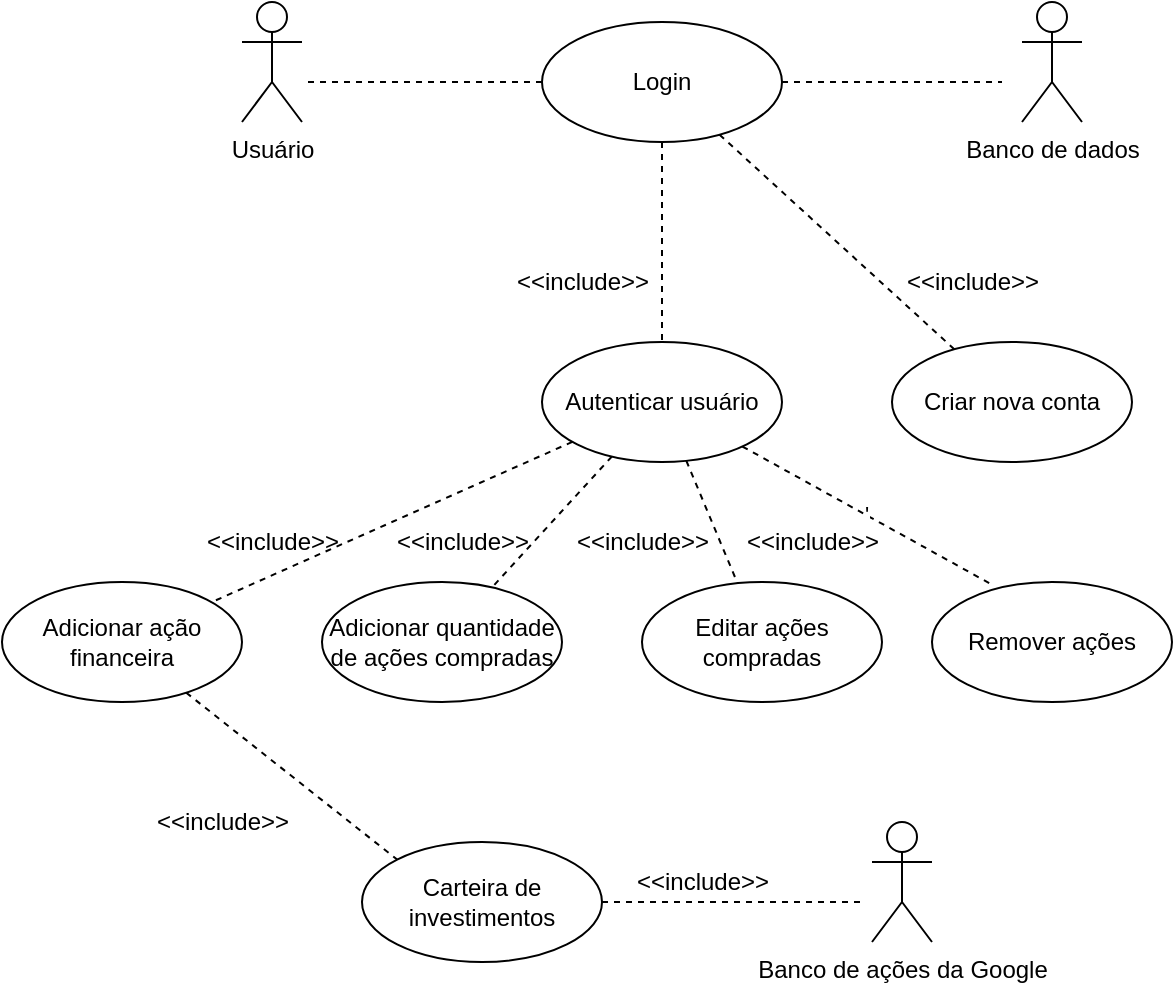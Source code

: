<mxfile version="18.0.1" type="device"><diagram id="sMfX-SedNdacOLC2PSF8" name="Page-1"><mxGraphModel dx="827" dy="429" grid="1" gridSize="10" guides="1" tooltips="1" connect="1" arrows="1" fold="1" page="1" pageScale="1" pageWidth="827" pageHeight="1169" math="0" shadow="0"><root><mxCell id="0"/><mxCell id="1" parent="0"/><mxCell id="4KKZOKnj0N7-z2twVDxF-14" style="rounded=0;orthogonalLoop=1;jettySize=auto;html=1;dashed=1;endArrow=none;endFill=0;" edge="1" parent="1" source="4KKZOKnj0N7-z2twVDxF-1" target="4KKZOKnj0N7-z2twVDxF-5"><mxGeometry relative="1" as="geometry"/></mxCell><mxCell id="4KKZOKnj0N7-z2twVDxF-25" style="edgeStyle=none;rounded=0;orthogonalLoop=1;jettySize=auto;html=1;entryX=0.5;entryY=0;entryDx=0;entryDy=0;dashed=1;endArrow=none;endFill=0;" edge="1" parent="1" source="4KKZOKnj0N7-z2twVDxF-1" target="4KKZOKnj0N7-z2twVDxF-4"><mxGeometry relative="1" as="geometry"/></mxCell><mxCell id="4KKZOKnj0N7-z2twVDxF-33" style="edgeStyle=none;rounded=0;orthogonalLoop=1;jettySize=auto;html=1;dashed=1;endArrow=none;endFill=0;" edge="1" parent="1" source="4KKZOKnj0N7-z2twVDxF-1" target="4KKZOKnj0N7-z2twVDxF-2"><mxGeometry relative="1" as="geometry"><Array as="points"><mxPoint x="250" y="80"/></Array></mxGeometry></mxCell><mxCell id="4KKZOKnj0N7-z2twVDxF-34" style="edgeStyle=none;rounded=0;orthogonalLoop=1;jettySize=auto;html=1;dashed=1;endArrow=none;endFill=0;" edge="1" parent="1" source="4KKZOKnj0N7-z2twVDxF-1"><mxGeometry relative="1" as="geometry"><mxPoint x="600" y="80" as="targetPoint"/></mxGeometry></mxCell><mxCell id="4KKZOKnj0N7-z2twVDxF-1" value="Login" style="ellipse;whiteSpace=wrap;html=1;" vertex="1" parent="1"><mxGeometry x="370" y="50" width="120" height="60" as="geometry"/></mxCell><mxCell id="4KKZOKnj0N7-z2twVDxF-2" value="&lt;div&gt;Usuário&lt;/div&gt;" style="shape=umlActor;verticalLabelPosition=bottom;verticalAlign=top;html=1;outlineConnect=0;" vertex="1" parent="1"><mxGeometry x="220" y="40" width="30" height="60" as="geometry"/></mxCell><mxCell id="4KKZOKnj0N7-z2twVDxF-3" value="&lt;div&gt;Banco de dados&lt;/div&gt;" style="shape=umlActor;verticalLabelPosition=bottom;verticalAlign=top;html=1;outlineConnect=0;" vertex="1" parent="1"><mxGeometry x="610" y="40" width="30" height="60" as="geometry"/></mxCell><mxCell id="4KKZOKnj0N7-z2twVDxF-21" style="edgeStyle=none;rounded=0;orthogonalLoop=1;jettySize=auto;html=1;dashed=1;endArrow=none;endFill=0;" edge="1" parent="1" source="4KKZOKnj0N7-z2twVDxF-4" target="4KKZOKnj0N7-z2twVDxF-8"><mxGeometry relative="1" as="geometry"/></mxCell><mxCell id="4KKZOKnj0N7-z2twVDxF-22" style="edgeStyle=none;rounded=0;orthogonalLoop=1;jettySize=auto;html=1;dashed=1;endArrow=none;endFill=0;" edge="1" parent="1" source="4KKZOKnj0N7-z2twVDxF-4" target="4KKZOKnj0N7-z2twVDxF-9"><mxGeometry relative="1" as="geometry"/></mxCell><mxCell id="4KKZOKnj0N7-z2twVDxF-23" style="edgeStyle=none;rounded=0;orthogonalLoop=1;jettySize=auto;html=1;dashed=1;endArrow=none;endFill=0;" edge="1" parent="1" source="4KKZOKnj0N7-z2twVDxF-4" target="4KKZOKnj0N7-z2twVDxF-7"><mxGeometry relative="1" as="geometry"/></mxCell><mxCell id="4KKZOKnj0N7-z2twVDxF-24" value="'" style="edgeStyle=none;rounded=0;orthogonalLoop=1;jettySize=auto;html=1;entryX=0.24;entryY=0.011;entryDx=0;entryDy=0;entryPerimeter=0;dashed=1;endArrow=none;endFill=0;" edge="1" parent="1" source="4KKZOKnj0N7-z2twVDxF-4" target="4KKZOKnj0N7-z2twVDxF-6"><mxGeometry relative="1" as="geometry"/></mxCell><mxCell id="4KKZOKnj0N7-z2twVDxF-4" value="Autenticar usuário" style="ellipse;whiteSpace=wrap;html=1;" vertex="1" parent="1"><mxGeometry x="370" y="210" width="120" height="60" as="geometry"/></mxCell><mxCell id="4KKZOKnj0N7-z2twVDxF-5" value="Criar nova conta" style="ellipse;whiteSpace=wrap;html=1;" vertex="1" parent="1"><mxGeometry x="545" y="210" width="120" height="60" as="geometry"/></mxCell><mxCell id="4KKZOKnj0N7-z2twVDxF-6" value="Remover ações" style="ellipse;whiteSpace=wrap;html=1;" vertex="1" parent="1"><mxGeometry x="565" y="330" width="120" height="60" as="geometry"/></mxCell><mxCell id="4KKZOKnj0N7-z2twVDxF-7" value="Editar ações compradas" style="ellipse;whiteSpace=wrap;html=1;" vertex="1" parent="1"><mxGeometry x="420" y="330" width="120" height="60" as="geometry"/></mxCell><mxCell id="4KKZOKnj0N7-z2twVDxF-19" style="edgeStyle=none;rounded=0;orthogonalLoop=1;jettySize=auto;html=1;entryX=0;entryY=0;entryDx=0;entryDy=0;dashed=1;endArrow=none;endFill=0;" edge="1" parent="1" source="4KKZOKnj0N7-z2twVDxF-8" target="4KKZOKnj0N7-z2twVDxF-16"><mxGeometry relative="1" as="geometry"/></mxCell><mxCell id="4KKZOKnj0N7-z2twVDxF-8" value="Adicionar ação financeira" style="ellipse;whiteSpace=wrap;html=1;" vertex="1" parent="1"><mxGeometry x="100" y="330" width="120" height="60" as="geometry"/></mxCell><mxCell id="4KKZOKnj0N7-z2twVDxF-9" value="Adicionar quantidade de ações compradas" style="ellipse;whiteSpace=wrap;html=1;" vertex="1" parent="1"><mxGeometry x="260" y="330" width="120" height="60" as="geometry"/></mxCell><mxCell id="4KKZOKnj0N7-z2twVDxF-15" value="&amp;lt;&amp;lt;include&amp;gt;&amp;gt;" style="text;html=1;align=center;verticalAlign=middle;resizable=0;points=[];autosize=1;strokeColor=none;fillColor=none;" vertex="1" parent="1"><mxGeometry x="545" y="170" width="80" height="20" as="geometry"/></mxCell><mxCell id="4KKZOKnj0N7-z2twVDxF-20" style="edgeStyle=none;rounded=0;orthogonalLoop=1;jettySize=auto;html=1;dashed=1;endArrow=none;endFill=0;" edge="1" parent="1" source="4KKZOKnj0N7-z2twVDxF-16"><mxGeometry relative="1" as="geometry"><mxPoint x="530" y="490" as="targetPoint"/></mxGeometry></mxCell><mxCell id="4KKZOKnj0N7-z2twVDxF-16" value="Carteira de investimentos" style="ellipse;whiteSpace=wrap;html=1;" vertex="1" parent="1"><mxGeometry x="280" y="460" width="120" height="60" as="geometry"/></mxCell><mxCell id="4KKZOKnj0N7-z2twVDxF-18" value="Banco de ações da Google" style="shape=umlActor;verticalLabelPosition=bottom;verticalAlign=top;html=1;outlineConnect=0;" vertex="1" parent="1"><mxGeometry x="535" y="450" width="30" height="60" as="geometry"/></mxCell><mxCell id="4KKZOKnj0N7-z2twVDxF-26" value="&amp;lt;&amp;lt;include&amp;gt;&amp;gt;" style="text;html=1;align=center;verticalAlign=middle;resizable=0;points=[];autosize=1;strokeColor=none;fillColor=none;" vertex="1" parent="1"><mxGeometry x="350" y="170" width="80" height="20" as="geometry"/></mxCell><mxCell id="4KKZOKnj0N7-z2twVDxF-27" value="&amp;lt;&amp;lt;include&amp;gt;&amp;gt;" style="text;html=1;align=center;verticalAlign=middle;resizable=0;points=[];autosize=1;strokeColor=none;fillColor=none;" vertex="1" parent="1"><mxGeometry x="170" y="440" width="80" height="20" as="geometry"/></mxCell><mxCell id="4KKZOKnj0N7-z2twVDxF-28" value="&amp;lt;&amp;lt;include&amp;gt;&amp;gt;" style="text;html=1;align=center;verticalAlign=middle;resizable=0;points=[];autosize=1;strokeColor=none;fillColor=none;" vertex="1" parent="1"><mxGeometry x="195" y="300" width="80" height="20" as="geometry"/></mxCell><mxCell id="4KKZOKnj0N7-z2twVDxF-29" value="&amp;lt;&amp;lt;include&amp;gt;&amp;gt;" style="text;html=1;align=center;verticalAlign=middle;resizable=0;points=[];autosize=1;strokeColor=none;fillColor=none;" vertex="1" parent="1"><mxGeometry x="290" y="300" width="80" height="20" as="geometry"/></mxCell><mxCell id="4KKZOKnj0N7-z2twVDxF-30" value="&amp;lt;&amp;lt;include&amp;gt;&amp;gt;" style="text;html=1;align=center;verticalAlign=middle;resizable=0;points=[];autosize=1;strokeColor=none;fillColor=none;" vertex="1" parent="1"><mxGeometry x="380" y="300" width="80" height="20" as="geometry"/></mxCell><mxCell id="4KKZOKnj0N7-z2twVDxF-31" value="&amp;lt;&amp;lt;include&amp;gt;&amp;gt;" style="text;html=1;align=center;verticalAlign=middle;resizable=0;points=[];autosize=1;strokeColor=none;fillColor=none;" vertex="1" parent="1"><mxGeometry x="465" y="300" width="80" height="20" as="geometry"/></mxCell><mxCell id="4KKZOKnj0N7-z2twVDxF-32" value="&amp;lt;&amp;lt;include&amp;gt;&amp;gt;" style="text;html=1;align=center;verticalAlign=middle;resizable=0;points=[];autosize=1;strokeColor=none;fillColor=none;" vertex="1" parent="1"><mxGeometry x="410" y="470" width="80" height="20" as="geometry"/></mxCell></root></mxGraphModel></diagram></mxfile>